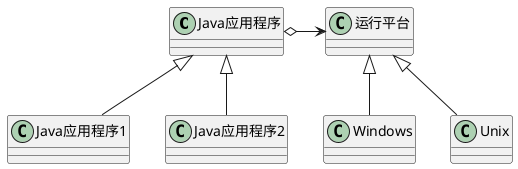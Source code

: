 @startuml 

skinparam DefaultFontName PingFangSC-Regular

Java应用程序 o-> 运行平台
Java应用程序 <|-- Java应用程序1
Java应用程序 <|-- Java应用程序2
运行平台 <|-- Windows
运行平台 <|-- Unix

@enduml
